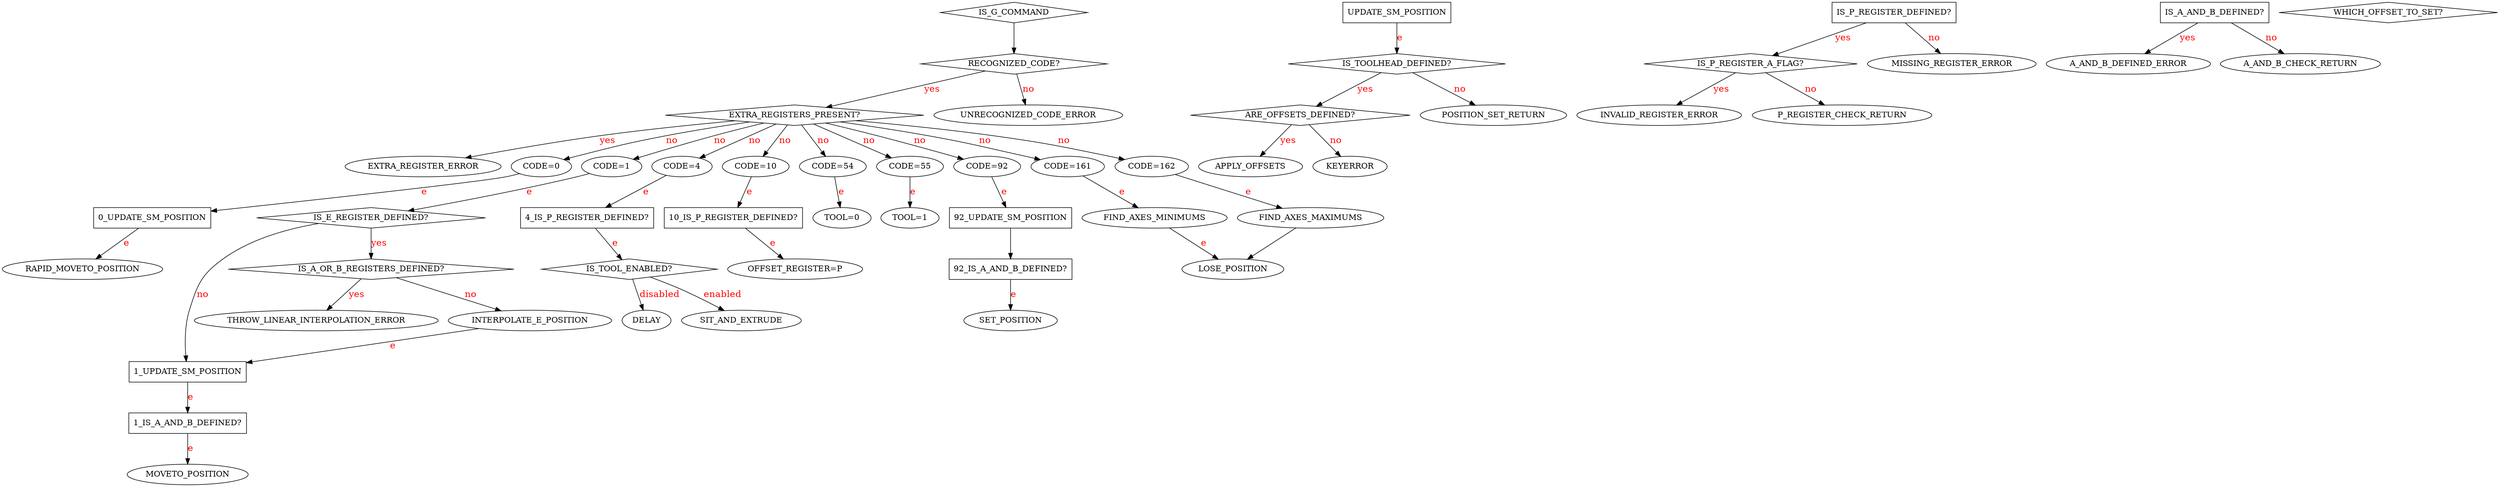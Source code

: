 // vim:ai:et:fenc=utf-8:ff=unix:sw=4:ts=4:

digraph
{
  rankdir=TB;

  edge[
  fontsize = 16
  fontcolor = "Red"
  ]

  "IS_G_COMMAND" [shape=diamond];
  "0_UPDATE_SM_POSITION" [shape=rectangle];
  "1_UPDATE_SM_POSITION" [shape=rectangle];
  "92_UPDATE_SM_POSITION" [shape=rectangle];
  "UPDATE_SM_POSITION" [shape=rectangle];
  "4_IS_P_REGISTER_DEFINED?" [shape=rectangle];
  "10_IS_P_REGISTER_DEFINED?" [shape=rectangle];
  "IS_P_REGISTER_DEFINED?" [shape=rectangle];
  "IS_A_AND_B_DEFINED?" [shape=rectangle];
  "1_IS_A_AND_B_DEFINED?" [shape=rectangle];
  "92_IS_A_AND_B_DEFINED?" [shape=rectangle];
  "IS_TOOL_ENABLED?" [shape=diamond];
  "IS_A_OR_B_REGISTERS_DEFINED?" [shape=diamond];
  "IS_E_REGISTER_DEFINED?" [shape=diamond];
  "IS_TOOL_ENABLED?" [shape=diamond];
  "WHICH_OFFSET_TO_SET?" [shape=diamond];
  "ARE_OFFSETS_DEFINED?" [shape=diamond];
  "IS_TOOLHEAD_DEFINED?" [shape=diamond];
  "IS_P_REGISTER_A_FLAG?" [shape=diamond];
  "RECOGNIZED_CODE?" [shape=diamond];
  "EXTRA_REGISTERS_PRESENT?" [shape=diamond];
  "IS_G_COMMAND" -> "RECOGNIZED_CODE?";
  "RECOGNIZED_CODE?" -> "UNRECOGNIZED_CODE_ERROR" [label="no"];
  "RECOGNIZED_CODE?" -> "EXTRA_REGISTERS_PRESENT?" [label="yes"];
  "EXTRA_REGISTERS_PRESENT?" -> "EXTRA_REGISTER_ERROR" [weight=10 label="yes"];
  "EXTRA_REGISTERS_PRESENT?" -> "CODE=0" [weight=10 label="no"];
  "EXTRA_REGISTERS_PRESENT?" -> "CODE=1" [weight=10 label="no"];
  "EXTRA_REGISTERS_PRESENT?" -> "CODE=4" [weight=10 label="no"];
  "EXTRA_REGISTERS_PRESENT?" -> "CODE=10" [weight=10 label="no"];
  "EXTRA_REGISTERS_PRESENT?" -> "CODE=54" [weight=10 label="no"];
  "EXTRA_REGISTERS_PRESENT?" -> "CODE=55" [weight=10 label="no"];
  "EXTRA_REGISTERS_PRESENT?" -> "CODE=92" [weight=10 label="no"];
  "EXTRA_REGISTERS_PRESENT?" -> "CODE=161" [weight=10 label="no"];
  "EXTRA_REGISTERS_PRESENT?" -> "CODE=162" [weight=10 label="no"];
  "CODE=0" -> "0_UPDATE_SM_POSITION" [label="e"];
  "0_UPDATE_SM_POSITION" -> "RAPID_MOVETO_POSITION" [label="e"];
  "UPDATE_SM_POSITION" -> "IS_TOOLHEAD_DEFINED?" [label="e"];
  "IS_TOOLHEAD_DEFINED?" -> "ARE_OFFSETS_DEFINED?" [label="yes"];
  "IS_TOOLHEAD_DEFINED?" -> "POSITION_SET_RETURN"  [label="no"];
  "ARE_OFFSETS_DEFINED?" -> "APPLY_OFFSETS" [label="yes"];
  "ARE_OFFSETS_DEFINED?" -> "KEYERROR" [label="no"];
  "CODE=1" -> "IS_E_REGISTER_DEFINED?" [label="e"];
  "IS_E_REGISTER_DEFINED?" -> "IS_A_OR_B_REGISTERS_DEFINED?" [label="yes"];
  "IS_A_OR_B_REGISTERS_DEFINED?" -> "THROW_LINEAR_INTERPOLATION_ERROR" [label="yes"];
  "IS_A_OR_B_REGISTERS_DEFINED?" -> "INTERPOLATE_E_POSITION" [label="no"];
  "INTERPOLATE_E_POSITION" -> "1_UPDATE_SM_POSITION" [label="e"];
  "1_UPDATE_SM_POSITION" -> "1_IS_A_AND_B_DEFINED?" [label = "e"];
  "1_IS_A_AND_B_DEFINED?" -> "MOVETO_POSITION" [label="e"];
  "IS_E_REGISTER_DEFINED?" -> "1_UPDATE_SM_POSITION" [label="no"];
  "CODE=4" -> "4_IS_P_REGISTER_DEFINED?" [label="e"];
  "4_IS_P_REGISTER_DEFINED?" -> "IS_TOOL_ENABLED?" [label="e"];
  "IS_P_REGISTER_DEFINED?" -> "MISSING_REGISTER_ERROR" [label="no"];
  "IS_P_REGISTER_DEFINED?" -> "IS_P_REGISTER_A_FLAG?" [label="yes"];
  "IS_P_REGISTER_A_FLAG?" -> "INVALID_REGISTER_ERROR" [label="yes"];
  "IS_P_REGISTER_A_FLAG?" -> "P_REGISTER_CHECK_RETURN" [label="no"];
  "IS_TOOL_ENABLED?" -> "DELAY" [label="disabled"];
  "IS_TOOL_ENABLED?" -> "SIT_AND_EXTRUDE" [label="enabled"];
  "CODE=10" -> "10_IS_P_REGISTER_DEFINED?" [label="e"];
  "10_IS_P_REGISTER_DEFINED?" -> "OFFSET_REGISTER=P" [label="e"];
  "CODE=54" -> "TOOL=0" [label="e"];
  "CODE=55" -> "TOOL=1" [label="e"];
  "CODE=92" -> "92_UPDATE_SM_POSITION" [label="e"];
  "92_UPDATE_SM_POSITION" -> "92_IS_A_AND_B_DEFINED?"
  "92_IS_A_AND_B_DEFINED?" -> "SET_POSITION" [label="e"];
  "CODE=161" -> "FIND_AXES_MINIMUMS" [label="e"];
  "FIND_AXES_MINIMUMS" -> "LOSE_POSITION" [label="e"];
  "CODE=162" -> "FIND_AXES_MAXIMUMS" [label="e"];
  "FIND_AXES_MAXIMUMS" -> "LOSE_POSITION";
  "IS_A_AND_B_DEFINED?" -> "A_AND_B_DEFINED_ERROR" [label="yes"];
  "IS_A_AND_B_DEFINED?" -> "A_AND_B_CHECK_RETURN" [label="no"];
}
